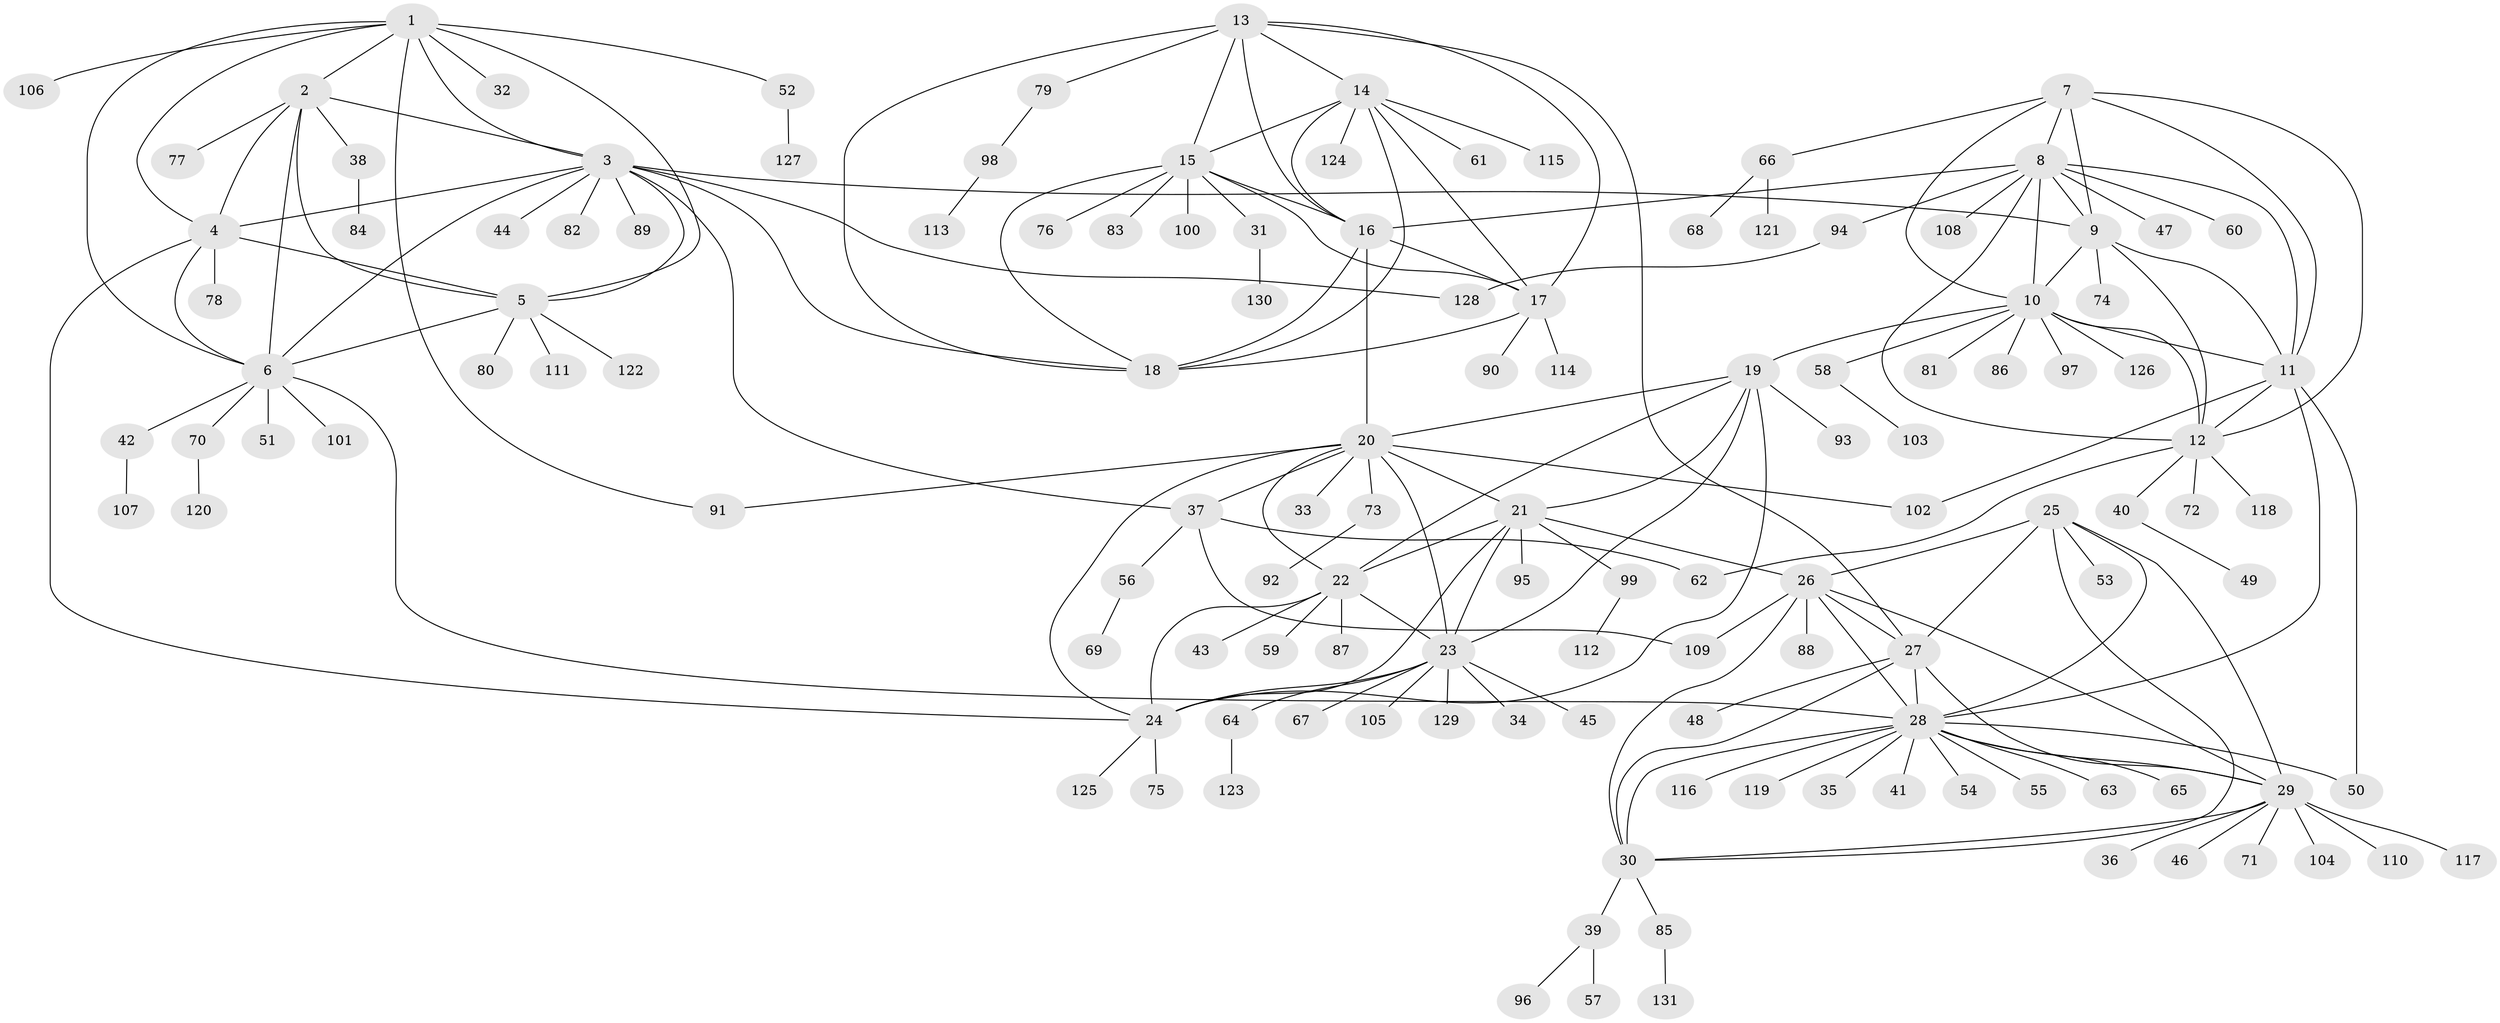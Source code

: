 // Generated by graph-tools (version 1.1) at 2025/15/03/09/25 04:15:53]
// undirected, 131 vertices, 193 edges
graph export_dot {
graph [start="1"]
  node [color=gray90,style=filled];
  1;
  2;
  3;
  4;
  5;
  6;
  7;
  8;
  9;
  10;
  11;
  12;
  13;
  14;
  15;
  16;
  17;
  18;
  19;
  20;
  21;
  22;
  23;
  24;
  25;
  26;
  27;
  28;
  29;
  30;
  31;
  32;
  33;
  34;
  35;
  36;
  37;
  38;
  39;
  40;
  41;
  42;
  43;
  44;
  45;
  46;
  47;
  48;
  49;
  50;
  51;
  52;
  53;
  54;
  55;
  56;
  57;
  58;
  59;
  60;
  61;
  62;
  63;
  64;
  65;
  66;
  67;
  68;
  69;
  70;
  71;
  72;
  73;
  74;
  75;
  76;
  77;
  78;
  79;
  80;
  81;
  82;
  83;
  84;
  85;
  86;
  87;
  88;
  89;
  90;
  91;
  92;
  93;
  94;
  95;
  96;
  97;
  98;
  99;
  100;
  101;
  102;
  103;
  104;
  105;
  106;
  107;
  108;
  109;
  110;
  111;
  112;
  113;
  114;
  115;
  116;
  117;
  118;
  119;
  120;
  121;
  122;
  123;
  124;
  125;
  126;
  127;
  128;
  129;
  130;
  131;
  1 -- 2;
  1 -- 3;
  1 -- 4;
  1 -- 5;
  1 -- 6;
  1 -- 32;
  1 -- 52;
  1 -- 91;
  1 -- 106;
  2 -- 3;
  2 -- 4;
  2 -- 5;
  2 -- 6;
  2 -- 38;
  2 -- 77;
  3 -- 4;
  3 -- 5;
  3 -- 6;
  3 -- 9;
  3 -- 18;
  3 -- 37;
  3 -- 44;
  3 -- 82;
  3 -- 89;
  3 -- 128;
  4 -- 5;
  4 -- 6;
  4 -- 24;
  4 -- 78;
  5 -- 6;
  5 -- 80;
  5 -- 111;
  5 -- 122;
  6 -- 28;
  6 -- 42;
  6 -- 51;
  6 -- 70;
  6 -- 101;
  7 -- 8;
  7 -- 9;
  7 -- 10;
  7 -- 11;
  7 -- 12;
  7 -- 66;
  8 -- 9;
  8 -- 10;
  8 -- 11;
  8 -- 12;
  8 -- 16;
  8 -- 47;
  8 -- 60;
  8 -- 94;
  8 -- 108;
  9 -- 10;
  9 -- 11;
  9 -- 12;
  9 -- 74;
  10 -- 11;
  10 -- 12;
  10 -- 19;
  10 -- 58;
  10 -- 81;
  10 -- 86;
  10 -- 97;
  10 -- 126;
  11 -- 12;
  11 -- 28;
  11 -- 50;
  11 -- 102;
  12 -- 40;
  12 -- 62;
  12 -- 72;
  12 -- 118;
  13 -- 14;
  13 -- 15;
  13 -- 16;
  13 -- 17;
  13 -- 18;
  13 -- 27;
  13 -- 79;
  14 -- 15;
  14 -- 16;
  14 -- 17;
  14 -- 18;
  14 -- 61;
  14 -- 115;
  14 -- 124;
  15 -- 16;
  15 -- 17;
  15 -- 18;
  15 -- 31;
  15 -- 76;
  15 -- 83;
  15 -- 100;
  16 -- 17;
  16 -- 18;
  16 -- 20;
  17 -- 18;
  17 -- 90;
  17 -- 114;
  19 -- 20;
  19 -- 21;
  19 -- 22;
  19 -- 23;
  19 -- 24;
  19 -- 93;
  20 -- 21;
  20 -- 22;
  20 -- 23;
  20 -- 24;
  20 -- 33;
  20 -- 37;
  20 -- 73;
  20 -- 91;
  20 -- 102;
  21 -- 22;
  21 -- 23;
  21 -- 24;
  21 -- 26;
  21 -- 95;
  21 -- 99;
  22 -- 23;
  22 -- 24;
  22 -- 43;
  22 -- 59;
  22 -- 87;
  23 -- 24;
  23 -- 34;
  23 -- 45;
  23 -- 64;
  23 -- 67;
  23 -- 105;
  23 -- 129;
  24 -- 75;
  24 -- 125;
  25 -- 26;
  25 -- 27;
  25 -- 28;
  25 -- 29;
  25 -- 30;
  25 -- 53;
  26 -- 27;
  26 -- 28;
  26 -- 29;
  26 -- 30;
  26 -- 88;
  26 -- 109;
  27 -- 28;
  27 -- 29;
  27 -- 30;
  27 -- 48;
  28 -- 29;
  28 -- 30;
  28 -- 35;
  28 -- 41;
  28 -- 50;
  28 -- 54;
  28 -- 55;
  28 -- 63;
  28 -- 65;
  28 -- 116;
  28 -- 119;
  29 -- 30;
  29 -- 36;
  29 -- 46;
  29 -- 71;
  29 -- 104;
  29 -- 110;
  29 -- 117;
  30 -- 39;
  30 -- 85;
  31 -- 130;
  37 -- 56;
  37 -- 62;
  37 -- 109;
  38 -- 84;
  39 -- 57;
  39 -- 96;
  40 -- 49;
  42 -- 107;
  52 -- 127;
  56 -- 69;
  58 -- 103;
  64 -- 123;
  66 -- 68;
  66 -- 121;
  70 -- 120;
  73 -- 92;
  79 -- 98;
  85 -- 131;
  94 -- 128;
  98 -- 113;
  99 -- 112;
}
